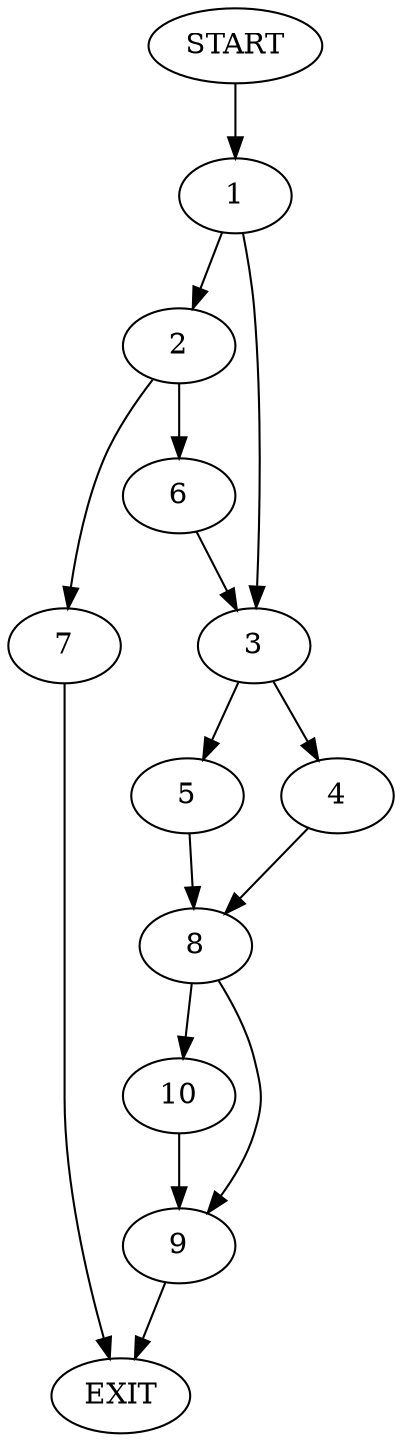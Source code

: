 digraph {
0 [label="START"]
11 [label="EXIT"]
0 -> 1
1 -> 2
1 -> 3
3 -> 4
3 -> 5
2 -> 6
2 -> 7
7 -> 11
6 -> 3
4 -> 8
5 -> 8
8 -> 9
8 -> 10
9 -> 11
10 -> 9
}
